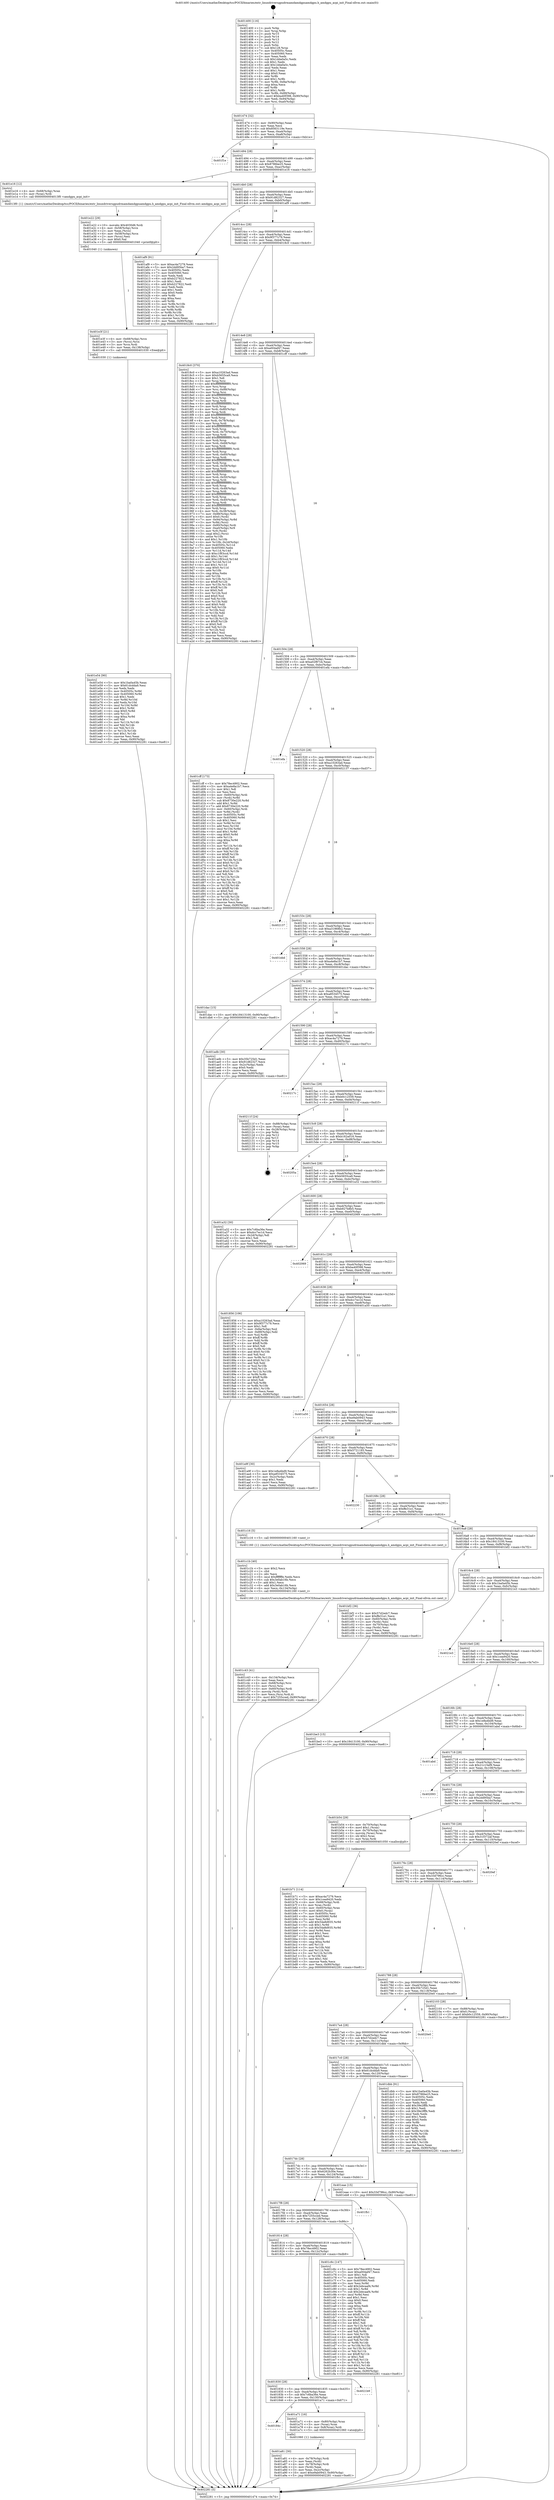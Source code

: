 digraph "0x401400" {
  label = "0x401400 (/mnt/c/Users/mathe/Desktop/tcc/POCII/binaries/extr_linuxdriversgpudrmamdamdgpuamdgpu.h_amdgpu_acpi_init_Final-ollvm.out::main(0))"
  labelloc = "t"
  node[shape=record]

  Entry [label="",width=0.3,height=0.3,shape=circle,fillcolor=black,style=filled]
  "0x401474" [label="{
     0x401474 [32]\l
     | [instrs]\l
     &nbsp;&nbsp;0x401474 \<+6\>: mov -0x90(%rbp),%eax\l
     &nbsp;&nbsp;0x40147a \<+2\>: mov %eax,%ecx\l
     &nbsp;&nbsp;0x40147c \<+6\>: sub $0x8563119e,%ecx\l
     &nbsp;&nbsp;0x401482 \<+6\>: mov %eax,-0xa4(%rbp)\l
     &nbsp;&nbsp;0x401488 \<+6\>: mov %ecx,-0xa8(%rbp)\l
     &nbsp;&nbsp;0x40148e \<+6\>: je 0000000000401f1e \<main+0xb1e\>\l
  }"]
  "0x401f1e" [label="{
     0x401f1e\l
  }", style=dashed]
  "0x401494" [label="{
     0x401494 [28]\l
     | [instrs]\l
     &nbsp;&nbsp;0x401494 \<+5\>: jmp 0000000000401499 \<main+0x99\>\l
     &nbsp;&nbsp;0x401499 \<+6\>: mov -0xa4(%rbp),%eax\l
     &nbsp;&nbsp;0x40149f \<+5\>: sub $0x8786be25,%eax\l
     &nbsp;&nbsp;0x4014a4 \<+6\>: mov %eax,-0xac(%rbp)\l
     &nbsp;&nbsp;0x4014aa \<+6\>: je 0000000000401e16 \<main+0xa16\>\l
  }"]
  Exit [label="",width=0.3,height=0.3,shape=circle,fillcolor=black,style=filled,peripheries=2]
  "0x401e16" [label="{
     0x401e16 [12]\l
     | [instrs]\l
     &nbsp;&nbsp;0x401e16 \<+4\>: mov -0x68(%rbp),%rax\l
     &nbsp;&nbsp;0x401e1a \<+3\>: mov (%rax),%rdi\l
     &nbsp;&nbsp;0x401e1d \<+5\>: call 00000000004013f0 \<amdgpu_acpi_init\>\l
     | [calls]\l
     &nbsp;&nbsp;0x4013f0 \{1\} (/mnt/c/Users/mathe/Desktop/tcc/POCII/binaries/extr_linuxdriversgpudrmamdamdgpuamdgpu.h_amdgpu_acpi_init_Final-ollvm.out::amdgpu_acpi_init)\l
  }"]
  "0x4014b0" [label="{
     0x4014b0 [28]\l
     | [instrs]\l
     &nbsp;&nbsp;0x4014b0 \<+5\>: jmp 00000000004014b5 \<main+0xb5\>\l
     &nbsp;&nbsp;0x4014b5 \<+6\>: mov -0xa4(%rbp),%eax\l
     &nbsp;&nbsp;0x4014bb \<+5\>: sub $0x91d82327,%eax\l
     &nbsp;&nbsp;0x4014c0 \<+6\>: mov %eax,-0xb0(%rbp)\l
     &nbsp;&nbsp;0x4014c6 \<+6\>: je 0000000000401af9 \<main+0x6f9\>\l
  }"]
  "0x401e54" [label="{
     0x401e54 [90]\l
     | [instrs]\l
     &nbsp;&nbsp;0x401e54 \<+5\>: mov $0x1ba0a45b,%eax\l
     &nbsp;&nbsp;0x401e59 \<+5\>: mov $0x61dcdda9,%esi\l
     &nbsp;&nbsp;0x401e5e \<+2\>: xor %edx,%edx\l
     &nbsp;&nbsp;0x401e60 \<+8\>: mov 0x40505c,%r8d\l
     &nbsp;&nbsp;0x401e68 \<+8\>: mov 0x405060,%r9d\l
     &nbsp;&nbsp;0x401e70 \<+3\>: sub $0x1,%edx\l
     &nbsp;&nbsp;0x401e73 \<+3\>: mov %r8d,%r10d\l
     &nbsp;&nbsp;0x401e76 \<+3\>: add %edx,%r10d\l
     &nbsp;&nbsp;0x401e79 \<+4\>: imul %r10d,%r8d\l
     &nbsp;&nbsp;0x401e7d \<+4\>: and $0x1,%r8d\l
     &nbsp;&nbsp;0x401e81 \<+4\>: cmp $0x0,%r8d\l
     &nbsp;&nbsp;0x401e85 \<+4\>: sete %r11b\l
     &nbsp;&nbsp;0x401e89 \<+4\>: cmp $0xa,%r9d\l
     &nbsp;&nbsp;0x401e8d \<+3\>: setl %bl\l
     &nbsp;&nbsp;0x401e90 \<+3\>: mov %r11b,%r14b\l
     &nbsp;&nbsp;0x401e93 \<+3\>: and %bl,%r14b\l
     &nbsp;&nbsp;0x401e96 \<+3\>: xor %bl,%r11b\l
     &nbsp;&nbsp;0x401e99 \<+3\>: or %r11b,%r14b\l
     &nbsp;&nbsp;0x401e9c \<+4\>: test $0x1,%r14b\l
     &nbsp;&nbsp;0x401ea0 \<+3\>: cmovne %esi,%eax\l
     &nbsp;&nbsp;0x401ea3 \<+6\>: mov %eax,-0x90(%rbp)\l
     &nbsp;&nbsp;0x401ea9 \<+5\>: jmp 0000000000402281 \<main+0xe81\>\l
  }"]
  "0x401af9" [label="{
     0x401af9 [91]\l
     | [instrs]\l
     &nbsp;&nbsp;0x401af9 \<+5\>: mov $0xac4a7279,%eax\l
     &nbsp;&nbsp;0x401afe \<+5\>: mov $0x2dd95ba7,%ecx\l
     &nbsp;&nbsp;0x401b03 \<+7\>: mov 0x40505c,%edx\l
     &nbsp;&nbsp;0x401b0a \<+7\>: mov 0x405060,%esi\l
     &nbsp;&nbsp;0x401b11 \<+2\>: mov %edx,%edi\l
     &nbsp;&nbsp;0x401b13 \<+6\>: sub $0xb227822,%edi\l
     &nbsp;&nbsp;0x401b19 \<+3\>: sub $0x1,%edi\l
     &nbsp;&nbsp;0x401b1c \<+6\>: add $0xb227822,%edi\l
     &nbsp;&nbsp;0x401b22 \<+3\>: imul %edi,%edx\l
     &nbsp;&nbsp;0x401b25 \<+3\>: and $0x1,%edx\l
     &nbsp;&nbsp;0x401b28 \<+3\>: cmp $0x0,%edx\l
     &nbsp;&nbsp;0x401b2b \<+4\>: sete %r8b\l
     &nbsp;&nbsp;0x401b2f \<+3\>: cmp $0xa,%esi\l
     &nbsp;&nbsp;0x401b32 \<+4\>: setl %r9b\l
     &nbsp;&nbsp;0x401b36 \<+3\>: mov %r8b,%r10b\l
     &nbsp;&nbsp;0x401b39 \<+3\>: and %r9b,%r10b\l
     &nbsp;&nbsp;0x401b3c \<+3\>: xor %r9b,%r8b\l
     &nbsp;&nbsp;0x401b3f \<+3\>: or %r8b,%r10b\l
     &nbsp;&nbsp;0x401b42 \<+4\>: test $0x1,%r10b\l
     &nbsp;&nbsp;0x401b46 \<+3\>: cmovne %ecx,%eax\l
     &nbsp;&nbsp;0x401b49 \<+6\>: mov %eax,-0x90(%rbp)\l
     &nbsp;&nbsp;0x401b4f \<+5\>: jmp 0000000000402281 \<main+0xe81\>\l
  }"]
  "0x4014cc" [label="{
     0x4014cc [28]\l
     | [instrs]\l
     &nbsp;&nbsp;0x4014cc \<+5\>: jmp 00000000004014d1 \<main+0xd1\>\l
     &nbsp;&nbsp;0x4014d1 \<+6\>: mov -0xa4(%rbp),%eax\l
     &nbsp;&nbsp;0x4014d7 \<+5\>: sub $0x9f377c79,%eax\l
     &nbsp;&nbsp;0x4014dc \<+6\>: mov %eax,-0xb4(%rbp)\l
     &nbsp;&nbsp;0x4014e2 \<+6\>: je 00000000004018c0 \<main+0x4c0\>\l
  }"]
  "0x401e3f" [label="{
     0x401e3f [21]\l
     | [instrs]\l
     &nbsp;&nbsp;0x401e3f \<+4\>: mov -0x68(%rbp),%rcx\l
     &nbsp;&nbsp;0x401e43 \<+3\>: mov (%rcx),%rcx\l
     &nbsp;&nbsp;0x401e46 \<+3\>: mov %rcx,%rdi\l
     &nbsp;&nbsp;0x401e49 \<+6\>: mov %eax,-0x138(%rbp)\l
     &nbsp;&nbsp;0x401e4f \<+5\>: call 0000000000401030 \<free@plt\>\l
     | [calls]\l
     &nbsp;&nbsp;0x401030 \{1\} (unknown)\l
  }"]
  "0x4018c0" [label="{
     0x4018c0 [370]\l
     | [instrs]\l
     &nbsp;&nbsp;0x4018c0 \<+5\>: mov $0xa10263ad,%eax\l
     &nbsp;&nbsp;0x4018c5 \<+5\>: mov $0xb5655ca9,%ecx\l
     &nbsp;&nbsp;0x4018ca \<+2\>: mov $0x1,%dl\l
     &nbsp;&nbsp;0x4018cc \<+3\>: mov %rsp,%rsi\l
     &nbsp;&nbsp;0x4018cf \<+4\>: add $0xfffffffffffffff0,%rsi\l
     &nbsp;&nbsp;0x4018d3 \<+3\>: mov %rsi,%rsp\l
     &nbsp;&nbsp;0x4018d6 \<+7\>: mov %rsi,-0x88(%rbp)\l
     &nbsp;&nbsp;0x4018dd \<+3\>: mov %rsp,%rsi\l
     &nbsp;&nbsp;0x4018e0 \<+4\>: add $0xfffffffffffffff0,%rsi\l
     &nbsp;&nbsp;0x4018e4 \<+3\>: mov %rsi,%rsp\l
     &nbsp;&nbsp;0x4018e7 \<+3\>: mov %rsp,%rdi\l
     &nbsp;&nbsp;0x4018ea \<+4\>: add $0xfffffffffffffff0,%rdi\l
     &nbsp;&nbsp;0x4018ee \<+3\>: mov %rdi,%rsp\l
     &nbsp;&nbsp;0x4018f1 \<+4\>: mov %rdi,-0x80(%rbp)\l
     &nbsp;&nbsp;0x4018f5 \<+3\>: mov %rsp,%rdi\l
     &nbsp;&nbsp;0x4018f8 \<+4\>: add $0xfffffffffffffff0,%rdi\l
     &nbsp;&nbsp;0x4018fc \<+3\>: mov %rdi,%rsp\l
     &nbsp;&nbsp;0x4018ff \<+4\>: mov %rdi,-0x78(%rbp)\l
     &nbsp;&nbsp;0x401903 \<+3\>: mov %rsp,%rdi\l
     &nbsp;&nbsp;0x401906 \<+4\>: add $0xfffffffffffffff0,%rdi\l
     &nbsp;&nbsp;0x40190a \<+3\>: mov %rdi,%rsp\l
     &nbsp;&nbsp;0x40190d \<+4\>: mov %rdi,-0x70(%rbp)\l
     &nbsp;&nbsp;0x401911 \<+3\>: mov %rsp,%rdi\l
     &nbsp;&nbsp;0x401914 \<+4\>: add $0xfffffffffffffff0,%rdi\l
     &nbsp;&nbsp;0x401918 \<+3\>: mov %rdi,%rsp\l
     &nbsp;&nbsp;0x40191b \<+4\>: mov %rdi,-0x68(%rbp)\l
     &nbsp;&nbsp;0x40191f \<+3\>: mov %rsp,%rdi\l
     &nbsp;&nbsp;0x401922 \<+4\>: add $0xfffffffffffffff0,%rdi\l
     &nbsp;&nbsp;0x401926 \<+3\>: mov %rdi,%rsp\l
     &nbsp;&nbsp;0x401929 \<+4\>: mov %rdi,-0x60(%rbp)\l
     &nbsp;&nbsp;0x40192d \<+3\>: mov %rsp,%rdi\l
     &nbsp;&nbsp;0x401930 \<+4\>: add $0xfffffffffffffff0,%rdi\l
     &nbsp;&nbsp;0x401934 \<+3\>: mov %rdi,%rsp\l
     &nbsp;&nbsp;0x401937 \<+4\>: mov %rdi,-0x58(%rbp)\l
     &nbsp;&nbsp;0x40193b \<+3\>: mov %rsp,%rdi\l
     &nbsp;&nbsp;0x40193e \<+4\>: add $0xfffffffffffffff0,%rdi\l
     &nbsp;&nbsp;0x401942 \<+3\>: mov %rdi,%rsp\l
     &nbsp;&nbsp;0x401945 \<+4\>: mov %rdi,-0x50(%rbp)\l
     &nbsp;&nbsp;0x401949 \<+3\>: mov %rsp,%rdi\l
     &nbsp;&nbsp;0x40194c \<+4\>: add $0xfffffffffffffff0,%rdi\l
     &nbsp;&nbsp;0x401950 \<+3\>: mov %rdi,%rsp\l
     &nbsp;&nbsp;0x401953 \<+4\>: mov %rdi,-0x48(%rbp)\l
     &nbsp;&nbsp;0x401957 \<+3\>: mov %rsp,%rdi\l
     &nbsp;&nbsp;0x40195a \<+4\>: add $0xfffffffffffffff0,%rdi\l
     &nbsp;&nbsp;0x40195e \<+3\>: mov %rdi,%rsp\l
     &nbsp;&nbsp;0x401961 \<+4\>: mov %rdi,-0x40(%rbp)\l
     &nbsp;&nbsp;0x401965 \<+3\>: mov %rsp,%rdi\l
     &nbsp;&nbsp;0x401968 \<+4\>: add $0xfffffffffffffff0,%rdi\l
     &nbsp;&nbsp;0x40196c \<+3\>: mov %rdi,%rsp\l
     &nbsp;&nbsp;0x40196f \<+4\>: mov %rdi,-0x38(%rbp)\l
     &nbsp;&nbsp;0x401973 \<+7\>: mov -0x88(%rbp),%rdi\l
     &nbsp;&nbsp;0x40197a \<+6\>: movl $0x0,(%rdi)\l
     &nbsp;&nbsp;0x401980 \<+7\>: mov -0x94(%rbp),%r8d\l
     &nbsp;&nbsp;0x401987 \<+3\>: mov %r8d,(%rsi)\l
     &nbsp;&nbsp;0x40198a \<+4\>: mov -0x80(%rbp),%rdi\l
     &nbsp;&nbsp;0x40198e \<+7\>: mov -0xa0(%rbp),%r9\l
     &nbsp;&nbsp;0x401995 \<+3\>: mov %r9,(%rdi)\l
     &nbsp;&nbsp;0x401998 \<+3\>: cmpl $0x2,(%rsi)\l
     &nbsp;&nbsp;0x40199b \<+4\>: setne %r10b\l
     &nbsp;&nbsp;0x40199f \<+4\>: and $0x1,%r10b\l
     &nbsp;&nbsp;0x4019a3 \<+4\>: mov %r10b,-0x2d(%rbp)\l
     &nbsp;&nbsp;0x4019a7 \<+8\>: mov 0x40505c,%r11d\l
     &nbsp;&nbsp;0x4019af \<+7\>: mov 0x405060,%ebx\l
     &nbsp;&nbsp;0x4019b6 \<+3\>: mov %r11d,%r14d\l
     &nbsp;&nbsp;0x4019b9 \<+7\>: sub $0xc1f83ccd,%r14d\l
     &nbsp;&nbsp;0x4019c0 \<+4\>: sub $0x1,%r14d\l
     &nbsp;&nbsp;0x4019c4 \<+7\>: add $0xc1f83ccd,%r14d\l
     &nbsp;&nbsp;0x4019cb \<+4\>: imul %r14d,%r11d\l
     &nbsp;&nbsp;0x4019cf \<+4\>: and $0x1,%r11d\l
     &nbsp;&nbsp;0x4019d3 \<+4\>: cmp $0x0,%r11d\l
     &nbsp;&nbsp;0x4019d7 \<+4\>: sete %r10b\l
     &nbsp;&nbsp;0x4019db \<+3\>: cmp $0xa,%ebx\l
     &nbsp;&nbsp;0x4019de \<+4\>: setl %r15b\l
     &nbsp;&nbsp;0x4019e2 \<+3\>: mov %r10b,%r12b\l
     &nbsp;&nbsp;0x4019e5 \<+4\>: xor $0xff,%r12b\l
     &nbsp;&nbsp;0x4019e9 \<+3\>: mov %r15b,%r13b\l
     &nbsp;&nbsp;0x4019ec \<+4\>: xor $0xff,%r13b\l
     &nbsp;&nbsp;0x4019f0 \<+3\>: xor $0x0,%dl\l
     &nbsp;&nbsp;0x4019f3 \<+3\>: mov %r12b,%sil\l
     &nbsp;&nbsp;0x4019f6 \<+4\>: and $0x0,%sil\l
     &nbsp;&nbsp;0x4019fa \<+3\>: and %dl,%r10b\l
     &nbsp;&nbsp;0x4019fd \<+3\>: mov %r13b,%dil\l
     &nbsp;&nbsp;0x401a00 \<+4\>: and $0x0,%dil\l
     &nbsp;&nbsp;0x401a04 \<+3\>: and %dl,%r15b\l
     &nbsp;&nbsp;0x401a07 \<+3\>: or %r10b,%sil\l
     &nbsp;&nbsp;0x401a0a \<+3\>: or %r15b,%dil\l
     &nbsp;&nbsp;0x401a0d \<+3\>: xor %dil,%sil\l
     &nbsp;&nbsp;0x401a10 \<+3\>: or %r13b,%r12b\l
     &nbsp;&nbsp;0x401a13 \<+4\>: xor $0xff,%r12b\l
     &nbsp;&nbsp;0x401a17 \<+3\>: or $0x0,%dl\l
     &nbsp;&nbsp;0x401a1a \<+3\>: and %dl,%r12b\l
     &nbsp;&nbsp;0x401a1d \<+3\>: or %r12b,%sil\l
     &nbsp;&nbsp;0x401a20 \<+4\>: test $0x1,%sil\l
     &nbsp;&nbsp;0x401a24 \<+3\>: cmovne %ecx,%eax\l
     &nbsp;&nbsp;0x401a27 \<+6\>: mov %eax,-0x90(%rbp)\l
     &nbsp;&nbsp;0x401a2d \<+5\>: jmp 0000000000402281 \<main+0xe81\>\l
  }"]
  "0x4014e8" [label="{
     0x4014e8 [28]\l
     | [instrs]\l
     &nbsp;&nbsp;0x4014e8 \<+5\>: jmp 00000000004014ed \<main+0xed\>\l
     &nbsp;&nbsp;0x4014ed \<+6\>: mov -0xa4(%rbp),%eax\l
     &nbsp;&nbsp;0x4014f3 \<+5\>: sub $0xa004af47,%eax\l
     &nbsp;&nbsp;0x4014f8 \<+6\>: mov %eax,-0xb8(%rbp)\l
     &nbsp;&nbsp;0x4014fe \<+6\>: je 0000000000401cff \<main+0x8ff\>\l
  }"]
  "0x401e22" [label="{
     0x401e22 [29]\l
     | [instrs]\l
     &nbsp;&nbsp;0x401e22 \<+10\>: movabs $0x4030d6,%rdi\l
     &nbsp;&nbsp;0x401e2c \<+4\>: mov -0x58(%rbp),%rcx\l
     &nbsp;&nbsp;0x401e30 \<+2\>: mov %eax,(%rcx)\l
     &nbsp;&nbsp;0x401e32 \<+4\>: mov -0x58(%rbp),%rcx\l
     &nbsp;&nbsp;0x401e36 \<+2\>: mov (%rcx),%esi\l
     &nbsp;&nbsp;0x401e38 \<+2\>: mov $0x0,%al\l
     &nbsp;&nbsp;0x401e3a \<+5\>: call 0000000000401040 \<printf@plt\>\l
     | [calls]\l
     &nbsp;&nbsp;0x401040 \{1\} (unknown)\l
  }"]
  "0x401cff" [label="{
     0x401cff [173]\l
     | [instrs]\l
     &nbsp;&nbsp;0x401cff \<+5\>: mov $0x78ec4902,%eax\l
     &nbsp;&nbsp;0x401d04 \<+5\>: mov $0xa4e8a1b7,%ecx\l
     &nbsp;&nbsp;0x401d09 \<+2\>: mov $0x1,%dl\l
     &nbsp;&nbsp;0x401d0b \<+2\>: xor %esi,%esi\l
     &nbsp;&nbsp;0x401d0d \<+4\>: mov -0x60(%rbp),%rdi\l
     &nbsp;&nbsp;0x401d11 \<+3\>: mov (%rdi),%r8d\l
     &nbsp;&nbsp;0x401d14 \<+7\>: sub $0x8730e220,%r8d\l
     &nbsp;&nbsp;0x401d1b \<+4\>: add $0x1,%r8d\l
     &nbsp;&nbsp;0x401d1f \<+7\>: add $0x8730e220,%r8d\l
     &nbsp;&nbsp;0x401d26 \<+4\>: mov -0x60(%rbp),%rdi\l
     &nbsp;&nbsp;0x401d2a \<+3\>: mov %r8d,(%rdi)\l
     &nbsp;&nbsp;0x401d2d \<+8\>: mov 0x40505c,%r8d\l
     &nbsp;&nbsp;0x401d35 \<+8\>: mov 0x405060,%r9d\l
     &nbsp;&nbsp;0x401d3d \<+3\>: sub $0x1,%esi\l
     &nbsp;&nbsp;0x401d40 \<+3\>: mov %r8d,%r10d\l
     &nbsp;&nbsp;0x401d43 \<+3\>: add %esi,%r10d\l
     &nbsp;&nbsp;0x401d46 \<+4\>: imul %r10d,%r8d\l
     &nbsp;&nbsp;0x401d4a \<+4\>: and $0x1,%r8d\l
     &nbsp;&nbsp;0x401d4e \<+4\>: cmp $0x0,%r8d\l
     &nbsp;&nbsp;0x401d52 \<+4\>: sete %r11b\l
     &nbsp;&nbsp;0x401d56 \<+4\>: cmp $0xa,%r9d\l
     &nbsp;&nbsp;0x401d5a \<+3\>: setl %bl\l
     &nbsp;&nbsp;0x401d5d \<+3\>: mov %r11b,%r14b\l
     &nbsp;&nbsp;0x401d60 \<+4\>: xor $0xff,%r14b\l
     &nbsp;&nbsp;0x401d64 \<+3\>: mov %bl,%r15b\l
     &nbsp;&nbsp;0x401d67 \<+4\>: xor $0xff,%r15b\l
     &nbsp;&nbsp;0x401d6b \<+3\>: xor $0x0,%dl\l
     &nbsp;&nbsp;0x401d6e \<+3\>: mov %r14b,%r12b\l
     &nbsp;&nbsp;0x401d71 \<+4\>: and $0x0,%r12b\l
     &nbsp;&nbsp;0x401d75 \<+3\>: and %dl,%r11b\l
     &nbsp;&nbsp;0x401d78 \<+3\>: mov %r15b,%r13b\l
     &nbsp;&nbsp;0x401d7b \<+4\>: and $0x0,%r13b\l
     &nbsp;&nbsp;0x401d7f \<+2\>: and %dl,%bl\l
     &nbsp;&nbsp;0x401d81 \<+3\>: or %r11b,%r12b\l
     &nbsp;&nbsp;0x401d84 \<+3\>: or %bl,%r13b\l
     &nbsp;&nbsp;0x401d87 \<+3\>: xor %r13b,%r12b\l
     &nbsp;&nbsp;0x401d8a \<+3\>: or %r15b,%r14b\l
     &nbsp;&nbsp;0x401d8d \<+4\>: xor $0xff,%r14b\l
     &nbsp;&nbsp;0x401d91 \<+3\>: or $0x0,%dl\l
     &nbsp;&nbsp;0x401d94 \<+3\>: and %dl,%r14b\l
     &nbsp;&nbsp;0x401d97 \<+3\>: or %r14b,%r12b\l
     &nbsp;&nbsp;0x401d9a \<+4\>: test $0x1,%r12b\l
     &nbsp;&nbsp;0x401d9e \<+3\>: cmovne %ecx,%eax\l
     &nbsp;&nbsp;0x401da1 \<+6\>: mov %eax,-0x90(%rbp)\l
     &nbsp;&nbsp;0x401da7 \<+5\>: jmp 0000000000402281 \<main+0xe81\>\l
  }"]
  "0x401504" [label="{
     0x401504 [28]\l
     | [instrs]\l
     &nbsp;&nbsp;0x401504 \<+5\>: jmp 0000000000401509 \<main+0x109\>\l
     &nbsp;&nbsp;0x401509 \<+6\>: mov -0xa4(%rbp),%eax\l
     &nbsp;&nbsp;0x40150f \<+5\>: sub $0xa02f87c4,%eax\l
     &nbsp;&nbsp;0x401514 \<+6\>: mov %eax,-0xbc(%rbp)\l
     &nbsp;&nbsp;0x40151a \<+6\>: je 0000000000401efa \<main+0xafa\>\l
  }"]
  "0x401c43" [label="{
     0x401c43 [41]\l
     | [instrs]\l
     &nbsp;&nbsp;0x401c43 \<+6\>: mov -0x134(%rbp),%ecx\l
     &nbsp;&nbsp;0x401c49 \<+3\>: imul %eax,%ecx\l
     &nbsp;&nbsp;0x401c4c \<+4\>: mov -0x68(%rbp),%rsi\l
     &nbsp;&nbsp;0x401c50 \<+3\>: mov (%rsi),%rsi\l
     &nbsp;&nbsp;0x401c53 \<+4\>: mov -0x60(%rbp),%rdi\l
     &nbsp;&nbsp;0x401c57 \<+3\>: movslq (%rdi),%rdi\l
     &nbsp;&nbsp;0x401c5a \<+3\>: mov %ecx,(%rsi,%rdi,4)\l
     &nbsp;&nbsp;0x401c5d \<+10\>: movl $0x7255cced,-0x90(%rbp)\l
     &nbsp;&nbsp;0x401c67 \<+5\>: jmp 0000000000402281 \<main+0xe81\>\l
  }"]
  "0x401efa" [label="{
     0x401efa\l
  }", style=dashed]
  "0x401520" [label="{
     0x401520 [28]\l
     | [instrs]\l
     &nbsp;&nbsp;0x401520 \<+5\>: jmp 0000000000401525 \<main+0x125\>\l
     &nbsp;&nbsp;0x401525 \<+6\>: mov -0xa4(%rbp),%eax\l
     &nbsp;&nbsp;0x40152b \<+5\>: sub $0xa10263ad,%eax\l
     &nbsp;&nbsp;0x401530 \<+6\>: mov %eax,-0xc0(%rbp)\l
     &nbsp;&nbsp;0x401536 \<+6\>: je 0000000000402137 \<main+0xd37\>\l
  }"]
  "0x401c1b" [label="{
     0x401c1b [40]\l
     | [instrs]\l
     &nbsp;&nbsp;0x401c1b \<+5\>: mov $0x2,%ecx\l
     &nbsp;&nbsp;0x401c20 \<+1\>: cltd\l
     &nbsp;&nbsp;0x401c21 \<+2\>: idiv %ecx\l
     &nbsp;&nbsp;0x401c23 \<+6\>: imul $0xfffffffe,%edx,%ecx\l
     &nbsp;&nbsp;0x401c29 \<+6\>: sub $0x3e0ab16b,%ecx\l
     &nbsp;&nbsp;0x401c2f \<+3\>: add $0x1,%ecx\l
     &nbsp;&nbsp;0x401c32 \<+6\>: add $0x3e0ab16b,%ecx\l
     &nbsp;&nbsp;0x401c38 \<+6\>: mov %ecx,-0x134(%rbp)\l
     &nbsp;&nbsp;0x401c3e \<+5\>: call 0000000000401160 \<next_i\>\l
     | [calls]\l
     &nbsp;&nbsp;0x401160 \{1\} (/mnt/c/Users/mathe/Desktop/tcc/POCII/binaries/extr_linuxdriversgpudrmamdamdgpuamdgpu.h_amdgpu_acpi_init_Final-ollvm.out::next_i)\l
  }"]
  "0x402137" [label="{
     0x402137\l
  }", style=dashed]
  "0x40153c" [label="{
     0x40153c [28]\l
     | [instrs]\l
     &nbsp;&nbsp;0x40153c \<+5\>: jmp 0000000000401541 \<main+0x141\>\l
     &nbsp;&nbsp;0x401541 \<+6\>: mov -0xa4(%rbp),%eax\l
     &nbsp;&nbsp;0x401547 \<+5\>: sub $0xa31868b2,%eax\l
     &nbsp;&nbsp;0x40154c \<+6\>: mov %eax,-0xc4(%rbp)\l
     &nbsp;&nbsp;0x401552 \<+6\>: je 0000000000401ebd \<main+0xabd\>\l
  }"]
  "0x401b71" [label="{
     0x401b71 [114]\l
     | [instrs]\l
     &nbsp;&nbsp;0x401b71 \<+5\>: mov $0xac4a7279,%ecx\l
     &nbsp;&nbsp;0x401b76 \<+5\>: mov $0x1cea9420,%edx\l
     &nbsp;&nbsp;0x401b7b \<+4\>: mov -0x68(%rbp),%rdi\l
     &nbsp;&nbsp;0x401b7f \<+3\>: mov %rax,(%rdi)\l
     &nbsp;&nbsp;0x401b82 \<+4\>: mov -0x60(%rbp),%rax\l
     &nbsp;&nbsp;0x401b86 \<+6\>: movl $0x0,(%rax)\l
     &nbsp;&nbsp;0x401b8c \<+7\>: mov 0x40505c,%esi\l
     &nbsp;&nbsp;0x401b93 \<+8\>: mov 0x405060,%r8d\l
     &nbsp;&nbsp;0x401b9b \<+3\>: mov %esi,%r9d\l
     &nbsp;&nbsp;0x401b9e \<+7\>: add $0x54a8d935,%r9d\l
     &nbsp;&nbsp;0x401ba5 \<+4\>: sub $0x1,%r9d\l
     &nbsp;&nbsp;0x401ba9 \<+7\>: sub $0x54a8d935,%r9d\l
     &nbsp;&nbsp;0x401bb0 \<+4\>: imul %r9d,%esi\l
     &nbsp;&nbsp;0x401bb4 \<+3\>: and $0x1,%esi\l
     &nbsp;&nbsp;0x401bb7 \<+3\>: cmp $0x0,%esi\l
     &nbsp;&nbsp;0x401bba \<+4\>: sete %r10b\l
     &nbsp;&nbsp;0x401bbe \<+4\>: cmp $0xa,%r8d\l
     &nbsp;&nbsp;0x401bc2 \<+4\>: setl %r11b\l
     &nbsp;&nbsp;0x401bc6 \<+3\>: mov %r10b,%bl\l
     &nbsp;&nbsp;0x401bc9 \<+3\>: and %r11b,%bl\l
     &nbsp;&nbsp;0x401bcc \<+3\>: xor %r11b,%r10b\l
     &nbsp;&nbsp;0x401bcf \<+3\>: or %r10b,%bl\l
     &nbsp;&nbsp;0x401bd2 \<+3\>: test $0x1,%bl\l
     &nbsp;&nbsp;0x401bd5 \<+3\>: cmovne %edx,%ecx\l
     &nbsp;&nbsp;0x401bd8 \<+6\>: mov %ecx,-0x90(%rbp)\l
     &nbsp;&nbsp;0x401bde \<+5\>: jmp 0000000000402281 \<main+0xe81\>\l
  }"]
  "0x401ebd" [label="{
     0x401ebd\l
  }", style=dashed]
  "0x401558" [label="{
     0x401558 [28]\l
     | [instrs]\l
     &nbsp;&nbsp;0x401558 \<+5\>: jmp 000000000040155d \<main+0x15d\>\l
     &nbsp;&nbsp;0x40155d \<+6\>: mov -0xa4(%rbp),%eax\l
     &nbsp;&nbsp;0x401563 \<+5\>: sub $0xa4e8a1b7,%eax\l
     &nbsp;&nbsp;0x401568 \<+6\>: mov %eax,-0xc8(%rbp)\l
     &nbsp;&nbsp;0x40156e \<+6\>: je 0000000000401dac \<main+0x9ac\>\l
  }"]
  "0x401a81" [label="{
     0x401a81 [30]\l
     | [instrs]\l
     &nbsp;&nbsp;0x401a81 \<+4\>: mov -0x78(%rbp),%rdi\l
     &nbsp;&nbsp;0x401a85 \<+2\>: mov %eax,(%rdi)\l
     &nbsp;&nbsp;0x401a87 \<+4\>: mov -0x78(%rbp),%rdi\l
     &nbsp;&nbsp;0x401a8b \<+2\>: mov (%rdi),%eax\l
     &nbsp;&nbsp;0x401a8d \<+3\>: mov %eax,-0x2c(%rbp)\l
     &nbsp;&nbsp;0x401a90 \<+10\>: movl $0xe9ab0943,-0x90(%rbp)\l
     &nbsp;&nbsp;0x401a9a \<+5\>: jmp 0000000000402281 \<main+0xe81\>\l
  }"]
  "0x401dac" [label="{
     0x401dac [15]\l
     | [instrs]\l
     &nbsp;&nbsp;0x401dac \<+10\>: movl $0x18413100,-0x90(%rbp)\l
     &nbsp;&nbsp;0x401db6 \<+5\>: jmp 0000000000402281 \<main+0xe81\>\l
  }"]
  "0x401574" [label="{
     0x401574 [28]\l
     | [instrs]\l
     &nbsp;&nbsp;0x401574 \<+5\>: jmp 0000000000401579 \<main+0x179\>\l
     &nbsp;&nbsp;0x401579 \<+6\>: mov -0xa4(%rbp),%eax\l
     &nbsp;&nbsp;0x40157f \<+5\>: sub $0xa8534575,%eax\l
     &nbsp;&nbsp;0x401584 \<+6\>: mov %eax,-0xcc(%rbp)\l
     &nbsp;&nbsp;0x40158a \<+6\>: je 0000000000401adb \<main+0x6db\>\l
  }"]
  "0x40184c" [label="{
     0x40184c\l
  }", style=dashed]
  "0x401adb" [label="{
     0x401adb [30]\l
     | [instrs]\l
     &nbsp;&nbsp;0x401adb \<+5\>: mov $0x35b725d1,%eax\l
     &nbsp;&nbsp;0x401ae0 \<+5\>: mov $0x91d82327,%ecx\l
     &nbsp;&nbsp;0x401ae5 \<+3\>: mov -0x2c(%rbp),%edx\l
     &nbsp;&nbsp;0x401ae8 \<+3\>: cmp $0x0,%edx\l
     &nbsp;&nbsp;0x401aeb \<+3\>: cmove %ecx,%eax\l
     &nbsp;&nbsp;0x401aee \<+6\>: mov %eax,-0x90(%rbp)\l
     &nbsp;&nbsp;0x401af4 \<+5\>: jmp 0000000000402281 \<main+0xe81\>\l
  }"]
  "0x401590" [label="{
     0x401590 [28]\l
     | [instrs]\l
     &nbsp;&nbsp;0x401590 \<+5\>: jmp 0000000000401595 \<main+0x195\>\l
     &nbsp;&nbsp;0x401595 \<+6\>: mov -0xa4(%rbp),%eax\l
     &nbsp;&nbsp;0x40159b \<+5\>: sub $0xac4a7279,%eax\l
     &nbsp;&nbsp;0x4015a0 \<+6\>: mov %eax,-0xd0(%rbp)\l
     &nbsp;&nbsp;0x4015a6 \<+6\>: je 000000000040217c \<main+0xd7c\>\l
  }"]
  "0x401a71" [label="{
     0x401a71 [16]\l
     | [instrs]\l
     &nbsp;&nbsp;0x401a71 \<+4\>: mov -0x80(%rbp),%rax\l
     &nbsp;&nbsp;0x401a75 \<+3\>: mov (%rax),%rax\l
     &nbsp;&nbsp;0x401a78 \<+4\>: mov 0x8(%rax),%rdi\l
     &nbsp;&nbsp;0x401a7c \<+5\>: call 0000000000401060 \<atoi@plt\>\l
     | [calls]\l
     &nbsp;&nbsp;0x401060 \{1\} (unknown)\l
  }"]
  "0x40217c" [label="{
     0x40217c\l
  }", style=dashed]
  "0x4015ac" [label="{
     0x4015ac [28]\l
     | [instrs]\l
     &nbsp;&nbsp;0x4015ac \<+5\>: jmp 00000000004015b1 \<main+0x1b1\>\l
     &nbsp;&nbsp;0x4015b1 \<+6\>: mov -0xa4(%rbp),%eax\l
     &nbsp;&nbsp;0x4015b7 \<+5\>: sub $0xb0c12559,%eax\l
     &nbsp;&nbsp;0x4015bc \<+6\>: mov %eax,-0xd4(%rbp)\l
     &nbsp;&nbsp;0x4015c2 \<+6\>: je 000000000040211f \<main+0xd1f\>\l
  }"]
  "0x401830" [label="{
     0x401830 [28]\l
     | [instrs]\l
     &nbsp;&nbsp;0x401830 \<+5\>: jmp 0000000000401835 \<main+0x435\>\l
     &nbsp;&nbsp;0x401835 \<+6\>: mov -0xa4(%rbp),%eax\l
     &nbsp;&nbsp;0x40183b \<+5\>: sub $0x7c6ba36e,%eax\l
     &nbsp;&nbsp;0x401840 \<+6\>: mov %eax,-0x130(%rbp)\l
     &nbsp;&nbsp;0x401846 \<+6\>: je 0000000000401a71 \<main+0x671\>\l
  }"]
  "0x40211f" [label="{
     0x40211f [24]\l
     | [instrs]\l
     &nbsp;&nbsp;0x40211f \<+7\>: mov -0x88(%rbp),%rax\l
     &nbsp;&nbsp;0x402126 \<+2\>: mov (%rax),%eax\l
     &nbsp;&nbsp;0x402128 \<+4\>: lea -0x28(%rbp),%rsp\l
     &nbsp;&nbsp;0x40212c \<+1\>: pop %rbx\l
     &nbsp;&nbsp;0x40212d \<+2\>: pop %r12\l
     &nbsp;&nbsp;0x40212f \<+2\>: pop %r13\l
     &nbsp;&nbsp;0x402131 \<+2\>: pop %r14\l
     &nbsp;&nbsp;0x402133 \<+2\>: pop %r15\l
     &nbsp;&nbsp;0x402135 \<+1\>: pop %rbp\l
     &nbsp;&nbsp;0x402136 \<+1\>: ret\l
  }"]
  "0x4015c8" [label="{
     0x4015c8 [28]\l
     | [instrs]\l
     &nbsp;&nbsp;0x4015c8 \<+5\>: jmp 00000000004015cd \<main+0x1cd\>\l
     &nbsp;&nbsp;0x4015cd \<+6\>: mov -0xa4(%rbp),%eax\l
     &nbsp;&nbsp;0x4015d3 \<+5\>: sub $0xb162a016,%eax\l
     &nbsp;&nbsp;0x4015d8 \<+6\>: mov %eax,-0xd8(%rbp)\l
     &nbsp;&nbsp;0x4015de \<+6\>: je 000000000040205a \<main+0xc5a\>\l
  }"]
  "0x4021b9" [label="{
     0x4021b9\l
  }", style=dashed]
  "0x40205a" [label="{
     0x40205a\l
  }", style=dashed]
  "0x4015e4" [label="{
     0x4015e4 [28]\l
     | [instrs]\l
     &nbsp;&nbsp;0x4015e4 \<+5\>: jmp 00000000004015e9 \<main+0x1e9\>\l
     &nbsp;&nbsp;0x4015e9 \<+6\>: mov -0xa4(%rbp),%eax\l
     &nbsp;&nbsp;0x4015ef \<+5\>: sub $0xb5655ca9,%eax\l
     &nbsp;&nbsp;0x4015f4 \<+6\>: mov %eax,-0xdc(%rbp)\l
     &nbsp;&nbsp;0x4015fa \<+6\>: je 0000000000401a32 \<main+0x632\>\l
  }"]
  "0x401814" [label="{
     0x401814 [28]\l
     | [instrs]\l
     &nbsp;&nbsp;0x401814 \<+5\>: jmp 0000000000401819 \<main+0x419\>\l
     &nbsp;&nbsp;0x401819 \<+6\>: mov -0xa4(%rbp),%eax\l
     &nbsp;&nbsp;0x40181f \<+5\>: sub $0x78ec4902,%eax\l
     &nbsp;&nbsp;0x401824 \<+6\>: mov %eax,-0x12c(%rbp)\l
     &nbsp;&nbsp;0x40182a \<+6\>: je 00000000004021b9 \<main+0xdb9\>\l
  }"]
  "0x401a32" [label="{
     0x401a32 [30]\l
     | [instrs]\l
     &nbsp;&nbsp;0x401a32 \<+5\>: mov $0x7c6ba36e,%eax\l
     &nbsp;&nbsp;0x401a37 \<+5\>: mov $0xdcc7ec1d,%ecx\l
     &nbsp;&nbsp;0x401a3c \<+3\>: mov -0x2d(%rbp),%dl\l
     &nbsp;&nbsp;0x401a3f \<+3\>: test $0x1,%dl\l
     &nbsp;&nbsp;0x401a42 \<+3\>: cmovne %ecx,%eax\l
     &nbsp;&nbsp;0x401a45 \<+6\>: mov %eax,-0x90(%rbp)\l
     &nbsp;&nbsp;0x401a4b \<+5\>: jmp 0000000000402281 \<main+0xe81\>\l
  }"]
  "0x401600" [label="{
     0x401600 [28]\l
     | [instrs]\l
     &nbsp;&nbsp;0x401600 \<+5\>: jmp 0000000000401605 \<main+0x205\>\l
     &nbsp;&nbsp;0x401605 \<+6\>: mov -0xa4(%rbp),%eax\l
     &nbsp;&nbsp;0x40160b \<+5\>: sub $0xb927b8b5,%eax\l
     &nbsp;&nbsp;0x401610 \<+6\>: mov %eax,-0xe0(%rbp)\l
     &nbsp;&nbsp;0x401616 \<+6\>: je 0000000000402069 \<main+0xc69\>\l
  }"]
  "0x401c6c" [label="{
     0x401c6c [147]\l
     | [instrs]\l
     &nbsp;&nbsp;0x401c6c \<+5\>: mov $0x78ec4902,%eax\l
     &nbsp;&nbsp;0x401c71 \<+5\>: mov $0xa004af47,%ecx\l
     &nbsp;&nbsp;0x401c76 \<+2\>: mov $0x1,%dl\l
     &nbsp;&nbsp;0x401c78 \<+7\>: mov 0x40505c,%esi\l
     &nbsp;&nbsp;0x401c7f \<+7\>: mov 0x405060,%edi\l
     &nbsp;&nbsp;0x401c86 \<+3\>: mov %esi,%r8d\l
     &nbsp;&nbsp;0x401c89 \<+7\>: add $0x2ebcaaf4,%r8d\l
     &nbsp;&nbsp;0x401c90 \<+4\>: sub $0x1,%r8d\l
     &nbsp;&nbsp;0x401c94 \<+7\>: sub $0x2ebcaaf4,%r8d\l
     &nbsp;&nbsp;0x401c9b \<+4\>: imul %r8d,%esi\l
     &nbsp;&nbsp;0x401c9f \<+3\>: and $0x1,%esi\l
     &nbsp;&nbsp;0x401ca2 \<+3\>: cmp $0x0,%esi\l
     &nbsp;&nbsp;0x401ca5 \<+4\>: sete %r9b\l
     &nbsp;&nbsp;0x401ca9 \<+3\>: cmp $0xa,%edi\l
     &nbsp;&nbsp;0x401cac \<+4\>: setl %r10b\l
     &nbsp;&nbsp;0x401cb0 \<+3\>: mov %r9b,%r11b\l
     &nbsp;&nbsp;0x401cb3 \<+4\>: xor $0xff,%r11b\l
     &nbsp;&nbsp;0x401cb7 \<+3\>: mov %r10b,%bl\l
     &nbsp;&nbsp;0x401cba \<+3\>: xor $0xff,%bl\l
     &nbsp;&nbsp;0x401cbd \<+3\>: xor $0x1,%dl\l
     &nbsp;&nbsp;0x401cc0 \<+3\>: mov %r11b,%r14b\l
     &nbsp;&nbsp;0x401cc3 \<+4\>: and $0xff,%r14b\l
     &nbsp;&nbsp;0x401cc7 \<+3\>: and %dl,%r9b\l
     &nbsp;&nbsp;0x401cca \<+3\>: mov %bl,%r15b\l
     &nbsp;&nbsp;0x401ccd \<+4\>: and $0xff,%r15b\l
     &nbsp;&nbsp;0x401cd1 \<+3\>: and %dl,%r10b\l
     &nbsp;&nbsp;0x401cd4 \<+3\>: or %r9b,%r14b\l
     &nbsp;&nbsp;0x401cd7 \<+3\>: or %r10b,%r15b\l
     &nbsp;&nbsp;0x401cda \<+3\>: xor %r15b,%r14b\l
     &nbsp;&nbsp;0x401cdd \<+3\>: or %bl,%r11b\l
     &nbsp;&nbsp;0x401ce0 \<+4\>: xor $0xff,%r11b\l
     &nbsp;&nbsp;0x401ce4 \<+3\>: or $0x1,%dl\l
     &nbsp;&nbsp;0x401ce7 \<+3\>: and %dl,%r11b\l
     &nbsp;&nbsp;0x401cea \<+3\>: or %r11b,%r14b\l
     &nbsp;&nbsp;0x401ced \<+4\>: test $0x1,%r14b\l
     &nbsp;&nbsp;0x401cf1 \<+3\>: cmovne %ecx,%eax\l
     &nbsp;&nbsp;0x401cf4 \<+6\>: mov %eax,-0x90(%rbp)\l
     &nbsp;&nbsp;0x401cfa \<+5\>: jmp 0000000000402281 \<main+0xe81\>\l
  }"]
  "0x402069" [label="{
     0x402069\l
  }", style=dashed]
  "0x40161c" [label="{
     0x40161c [28]\l
     | [instrs]\l
     &nbsp;&nbsp;0x40161c \<+5\>: jmp 0000000000401621 \<main+0x221\>\l
     &nbsp;&nbsp;0x401621 \<+6\>: mov -0xa4(%rbp),%eax\l
     &nbsp;&nbsp;0x401627 \<+5\>: sub $0xba40f398,%eax\l
     &nbsp;&nbsp;0x40162c \<+6\>: mov %eax,-0xe4(%rbp)\l
     &nbsp;&nbsp;0x401632 \<+6\>: je 0000000000401856 \<main+0x456\>\l
  }"]
  "0x4017f8" [label="{
     0x4017f8 [28]\l
     | [instrs]\l
     &nbsp;&nbsp;0x4017f8 \<+5\>: jmp 00000000004017fd \<main+0x3fd\>\l
     &nbsp;&nbsp;0x4017fd \<+6\>: mov -0xa4(%rbp),%eax\l
     &nbsp;&nbsp;0x401803 \<+5\>: sub $0x7255cced,%eax\l
     &nbsp;&nbsp;0x401808 \<+6\>: mov %eax,-0x128(%rbp)\l
     &nbsp;&nbsp;0x40180e \<+6\>: je 0000000000401c6c \<main+0x86c\>\l
  }"]
  "0x401856" [label="{
     0x401856 [106]\l
     | [instrs]\l
     &nbsp;&nbsp;0x401856 \<+5\>: mov $0xa10263ad,%eax\l
     &nbsp;&nbsp;0x40185b \<+5\>: mov $0x9f377c79,%ecx\l
     &nbsp;&nbsp;0x401860 \<+2\>: mov $0x1,%dl\l
     &nbsp;&nbsp;0x401862 \<+7\>: mov -0x8a(%rbp),%sil\l
     &nbsp;&nbsp;0x401869 \<+7\>: mov -0x89(%rbp),%dil\l
     &nbsp;&nbsp;0x401870 \<+3\>: mov %sil,%r8b\l
     &nbsp;&nbsp;0x401873 \<+4\>: xor $0xff,%r8b\l
     &nbsp;&nbsp;0x401877 \<+3\>: mov %dil,%r9b\l
     &nbsp;&nbsp;0x40187a \<+4\>: xor $0xff,%r9b\l
     &nbsp;&nbsp;0x40187e \<+3\>: xor $0x0,%dl\l
     &nbsp;&nbsp;0x401881 \<+3\>: mov %r8b,%r10b\l
     &nbsp;&nbsp;0x401884 \<+4\>: and $0x0,%r10b\l
     &nbsp;&nbsp;0x401888 \<+3\>: and %dl,%sil\l
     &nbsp;&nbsp;0x40188b \<+3\>: mov %r9b,%r11b\l
     &nbsp;&nbsp;0x40188e \<+4\>: and $0x0,%r11b\l
     &nbsp;&nbsp;0x401892 \<+3\>: and %dl,%dil\l
     &nbsp;&nbsp;0x401895 \<+3\>: or %sil,%r10b\l
     &nbsp;&nbsp;0x401898 \<+3\>: or %dil,%r11b\l
     &nbsp;&nbsp;0x40189b \<+3\>: xor %r11b,%r10b\l
     &nbsp;&nbsp;0x40189e \<+3\>: or %r9b,%r8b\l
     &nbsp;&nbsp;0x4018a1 \<+4\>: xor $0xff,%r8b\l
     &nbsp;&nbsp;0x4018a5 \<+3\>: or $0x0,%dl\l
     &nbsp;&nbsp;0x4018a8 \<+3\>: and %dl,%r8b\l
     &nbsp;&nbsp;0x4018ab \<+3\>: or %r8b,%r10b\l
     &nbsp;&nbsp;0x4018ae \<+4\>: test $0x1,%r10b\l
     &nbsp;&nbsp;0x4018b2 \<+3\>: cmovne %ecx,%eax\l
     &nbsp;&nbsp;0x4018b5 \<+6\>: mov %eax,-0x90(%rbp)\l
     &nbsp;&nbsp;0x4018bb \<+5\>: jmp 0000000000402281 \<main+0xe81\>\l
  }"]
  "0x401638" [label="{
     0x401638 [28]\l
     | [instrs]\l
     &nbsp;&nbsp;0x401638 \<+5\>: jmp 000000000040163d \<main+0x23d\>\l
     &nbsp;&nbsp;0x40163d \<+6\>: mov -0xa4(%rbp),%eax\l
     &nbsp;&nbsp;0x401643 \<+5\>: sub $0xdcc7ec1d,%eax\l
     &nbsp;&nbsp;0x401648 \<+6\>: mov %eax,-0xe8(%rbp)\l
     &nbsp;&nbsp;0x40164e \<+6\>: je 0000000000401a50 \<main+0x650\>\l
  }"]
  "0x402281" [label="{
     0x402281 [5]\l
     | [instrs]\l
     &nbsp;&nbsp;0x402281 \<+5\>: jmp 0000000000401474 \<main+0x74\>\l
  }"]
  "0x401400" [label="{
     0x401400 [116]\l
     | [instrs]\l
     &nbsp;&nbsp;0x401400 \<+1\>: push %rbp\l
     &nbsp;&nbsp;0x401401 \<+3\>: mov %rsp,%rbp\l
     &nbsp;&nbsp;0x401404 \<+2\>: push %r15\l
     &nbsp;&nbsp;0x401406 \<+2\>: push %r14\l
     &nbsp;&nbsp;0x401408 \<+2\>: push %r13\l
     &nbsp;&nbsp;0x40140a \<+2\>: push %r12\l
     &nbsp;&nbsp;0x40140c \<+1\>: push %rbx\l
     &nbsp;&nbsp;0x40140d \<+7\>: sub $0x128,%rsp\l
     &nbsp;&nbsp;0x401414 \<+7\>: mov 0x40505c,%eax\l
     &nbsp;&nbsp;0x40141b \<+7\>: mov 0x405060,%ecx\l
     &nbsp;&nbsp;0x401422 \<+2\>: mov %eax,%edx\l
     &nbsp;&nbsp;0x401424 \<+6\>: sub $0x1dda0a5c,%edx\l
     &nbsp;&nbsp;0x40142a \<+3\>: sub $0x1,%edx\l
     &nbsp;&nbsp;0x40142d \<+6\>: add $0x1dda0a5c,%edx\l
     &nbsp;&nbsp;0x401433 \<+3\>: imul %edx,%eax\l
     &nbsp;&nbsp;0x401436 \<+3\>: and $0x1,%eax\l
     &nbsp;&nbsp;0x401439 \<+3\>: cmp $0x0,%eax\l
     &nbsp;&nbsp;0x40143c \<+4\>: sete %r8b\l
     &nbsp;&nbsp;0x401440 \<+4\>: and $0x1,%r8b\l
     &nbsp;&nbsp;0x401444 \<+7\>: mov %r8b,-0x8a(%rbp)\l
     &nbsp;&nbsp;0x40144b \<+3\>: cmp $0xa,%ecx\l
     &nbsp;&nbsp;0x40144e \<+4\>: setl %r8b\l
     &nbsp;&nbsp;0x401452 \<+4\>: and $0x1,%r8b\l
     &nbsp;&nbsp;0x401456 \<+7\>: mov %r8b,-0x89(%rbp)\l
     &nbsp;&nbsp;0x40145d \<+10\>: movl $0xba40f398,-0x90(%rbp)\l
     &nbsp;&nbsp;0x401467 \<+6\>: mov %edi,-0x94(%rbp)\l
     &nbsp;&nbsp;0x40146d \<+7\>: mov %rsi,-0xa0(%rbp)\l
  }"]
  "0x401fb1" [label="{
     0x401fb1\l
  }", style=dashed]
  "0x4017dc" [label="{
     0x4017dc [28]\l
     | [instrs]\l
     &nbsp;&nbsp;0x4017dc \<+5\>: jmp 00000000004017e1 \<main+0x3e1\>\l
     &nbsp;&nbsp;0x4017e1 \<+6\>: mov -0xa4(%rbp),%eax\l
     &nbsp;&nbsp;0x4017e7 \<+5\>: sub $0x6262b30e,%eax\l
     &nbsp;&nbsp;0x4017ec \<+6\>: mov %eax,-0x124(%rbp)\l
     &nbsp;&nbsp;0x4017f2 \<+6\>: je 0000000000401fb1 \<main+0xbb1\>\l
  }"]
  "0x401a50" [label="{
     0x401a50\l
  }", style=dashed]
  "0x401654" [label="{
     0x401654 [28]\l
     | [instrs]\l
     &nbsp;&nbsp;0x401654 \<+5\>: jmp 0000000000401659 \<main+0x259\>\l
     &nbsp;&nbsp;0x401659 \<+6\>: mov -0xa4(%rbp),%eax\l
     &nbsp;&nbsp;0x40165f \<+5\>: sub $0xe9ab0943,%eax\l
     &nbsp;&nbsp;0x401664 \<+6\>: mov %eax,-0xec(%rbp)\l
     &nbsp;&nbsp;0x40166a \<+6\>: je 0000000000401a9f \<main+0x69f\>\l
  }"]
  "0x401eae" [label="{
     0x401eae [15]\l
     | [instrs]\l
     &nbsp;&nbsp;0x401eae \<+10\>: movl $0x33d796cc,-0x90(%rbp)\l
     &nbsp;&nbsp;0x401eb8 \<+5\>: jmp 0000000000402281 \<main+0xe81\>\l
  }"]
  "0x401a9f" [label="{
     0x401a9f [30]\l
     | [instrs]\l
     &nbsp;&nbsp;0x401a9f \<+5\>: mov $0x1e8a4bd9,%eax\l
     &nbsp;&nbsp;0x401aa4 \<+5\>: mov $0xa8534575,%ecx\l
     &nbsp;&nbsp;0x401aa9 \<+3\>: mov -0x2c(%rbp),%edx\l
     &nbsp;&nbsp;0x401aac \<+3\>: cmp $0x1,%edx\l
     &nbsp;&nbsp;0x401aaf \<+3\>: cmovl %ecx,%eax\l
     &nbsp;&nbsp;0x401ab2 \<+6\>: mov %eax,-0x90(%rbp)\l
     &nbsp;&nbsp;0x401ab8 \<+5\>: jmp 0000000000402281 \<main+0xe81\>\l
  }"]
  "0x401670" [label="{
     0x401670 [28]\l
     | [instrs]\l
     &nbsp;&nbsp;0x401670 \<+5\>: jmp 0000000000401675 \<main+0x275\>\l
     &nbsp;&nbsp;0x401675 \<+6\>: mov -0xa4(%rbp),%eax\l
     &nbsp;&nbsp;0x40167b \<+5\>: sub $0x5721193,%eax\l
     &nbsp;&nbsp;0x401680 \<+6\>: mov %eax,-0xf0(%rbp)\l
     &nbsp;&nbsp;0x401686 \<+6\>: je 0000000000402230 \<main+0xe30\>\l
  }"]
  "0x4017c0" [label="{
     0x4017c0 [28]\l
     | [instrs]\l
     &nbsp;&nbsp;0x4017c0 \<+5\>: jmp 00000000004017c5 \<main+0x3c5\>\l
     &nbsp;&nbsp;0x4017c5 \<+6\>: mov -0xa4(%rbp),%eax\l
     &nbsp;&nbsp;0x4017cb \<+5\>: sub $0x61dcdda9,%eax\l
     &nbsp;&nbsp;0x4017d0 \<+6\>: mov %eax,-0x120(%rbp)\l
     &nbsp;&nbsp;0x4017d6 \<+6\>: je 0000000000401eae \<main+0xaae\>\l
  }"]
  "0x402230" [label="{
     0x402230\l
  }", style=dashed]
  "0x40168c" [label="{
     0x40168c [28]\l
     | [instrs]\l
     &nbsp;&nbsp;0x40168c \<+5\>: jmp 0000000000401691 \<main+0x291\>\l
     &nbsp;&nbsp;0x401691 \<+6\>: mov -0xa4(%rbp),%eax\l
     &nbsp;&nbsp;0x401697 \<+5\>: sub $0xffe31e1,%eax\l
     &nbsp;&nbsp;0x40169c \<+6\>: mov %eax,-0xf4(%rbp)\l
     &nbsp;&nbsp;0x4016a2 \<+6\>: je 0000000000401c16 \<main+0x816\>\l
  }"]
  "0x401dbb" [label="{
     0x401dbb [91]\l
     | [instrs]\l
     &nbsp;&nbsp;0x401dbb \<+5\>: mov $0x1ba0a45b,%eax\l
     &nbsp;&nbsp;0x401dc0 \<+5\>: mov $0x8786be25,%ecx\l
     &nbsp;&nbsp;0x401dc5 \<+7\>: mov 0x40505c,%edx\l
     &nbsp;&nbsp;0x401dcc \<+7\>: mov 0x405060,%esi\l
     &nbsp;&nbsp;0x401dd3 \<+2\>: mov %edx,%edi\l
     &nbsp;&nbsp;0x401dd5 \<+6\>: add $0x39e2fffb,%edi\l
     &nbsp;&nbsp;0x401ddb \<+3\>: sub $0x1,%edi\l
     &nbsp;&nbsp;0x401dde \<+6\>: sub $0x39e2fffb,%edi\l
     &nbsp;&nbsp;0x401de4 \<+3\>: imul %edi,%edx\l
     &nbsp;&nbsp;0x401de7 \<+3\>: and $0x1,%edx\l
     &nbsp;&nbsp;0x401dea \<+3\>: cmp $0x0,%edx\l
     &nbsp;&nbsp;0x401ded \<+4\>: sete %r8b\l
     &nbsp;&nbsp;0x401df1 \<+3\>: cmp $0xa,%esi\l
     &nbsp;&nbsp;0x401df4 \<+4\>: setl %r9b\l
     &nbsp;&nbsp;0x401df8 \<+3\>: mov %r8b,%r10b\l
     &nbsp;&nbsp;0x401dfb \<+3\>: and %r9b,%r10b\l
     &nbsp;&nbsp;0x401dfe \<+3\>: xor %r9b,%r8b\l
     &nbsp;&nbsp;0x401e01 \<+3\>: or %r8b,%r10b\l
     &nbsp;&nbsp;0x401e04 \<+4\>: test $0x1,%r10b\l
     &nbsp;&nbsp;0x401e08 \<+3\>: cmovne %ecx,%eax\l
     &nbsp;&nbsp;0x401e0b \<+6\>: mov %eax,-0x90(%rbp)\l
     &nbsp;&nbsp;0x401e11 \<+5\>: jmp 0000000000402281 \<main+0xe81\>\l
  }"]
  "0x401c16" [label="{
     0x401c16 [5]\l
     | [instrs]\l
     &nbsp;&nbsp;0x401c16 \<+5\>: call 0000000000401160 \<next_i\>\l
     | [calls]\l
     &nbsp;&nbsp;0x401160 \{1\} (/mnt/c/Users/mathe/Desktop/tcc/POCII/binaries/extr_linuxdriversgpudrmamdamdgpuamdgpu.h_amdgpu_acpi_init_Final-ollvm.out::next_i)\l
  }"]
  "0x4016a8" [label="{
     0x4016a8 [28]\l
     | [instrs]\l
     &nbsp;&nbsp;0x4016a8 \<+5\>: jmp 00000000004016ad \<main+0x2ad\>\l
     &nbsp;&nbsp;0x4016ad \<+6\>: mov -0xa4(%rbp),%eax\l
     &nbsp;&nbsp;0x4016b3 \<+5\>: sub $0x18413100,%eax\l
     &nbsp;&nbsp;0x4016b8 \<+6\>: mov %eax,-0xf8(%rbp)\l
     &nbsp;&nbsp;0x4016be \<+6\>: je 0000000000401bf2 \<main+0x7f2\>\l
  }"]
  "0x4017a4" [label="{
     0x4017a4 [28]\l
     | [instrs]\l
     &nbsp;&nbsp;0x4017a4 \<+5\>: jmp 00000000004017a9 \<main+0x3a9\>\l
     &nbsp;&nbsp;0x4017a9 \<+6\>: mov -0xa4(%rbp),%eax\l
     &nbsp;&nbsp;0x4017af \<+5\>: sub $0x57d2edc7,%eax\l
     &nbsp;&nbsp;0x4017b4 \<+6\>: mov %eax,-0x11c(%rbp)\l
     &nbsp;&nbsp;0x4017ba \<+6\>: je 0000000000401dbb \<main+0x9bb\>\l
  }"]
  "0x401bf2" [label="{
     0x401bf2 [36]\l
     | [instrs]\l
     &nbsp;&nbsp;0x401bf2 \<+5\>: mov $0x57d2edc7,%eax\l
     &nbsp;&nbsp;0x401bf7 \<+5\>: mov $0xffe31e1,%ecx\l
     &nbsp;&nbsp;0x401bfc \<+4\>: mov -0x60(%rbp),%rdx\l
     &nbsp;&nbsp;0x401c00 \<+2\>: mov (%rdx),%esi\l
     &nbsp;&nbsp;0x401c02 \<+4\>: mov -0x70(%rbp),%rdx\l
     &nbsp;&nbsp;0x401c06 \<+2\>: cmp (%rdx),%esi\l
     &nbsp;&nbsp;0x401c08 \<+3\>: cmovl %ecx,%eax\l
     &nbsp;&nbsp;0x401c0b \<+6\>: mov %eax,-0x90(%rbp)\l
     &nbsp;&nbsp;0x401c11 \<+5\>: jmp 0000000000402281 \<main+0xe81\>\l
  }"]
  "0x4016c4" [label="{
     0x4016c4 [28]\l
     | [instrs]\l
     &nbsp;&nbsp;0x4016c4 \<+5\>: jmp 00000000004016c9 \<main+0x2c9\>\l
     &nbsp;&nbsp;0x4016c9 \<+6\>: mov -0xa4(%rbp),%eax\l
     &nbsp;&nbsp;0x4016cf \<+5\>: sub $0x1ba0a45b,%eax\l
     &nbsp;&nbsp;0x4016d4 \<+6\>: mov %eax,-0xfc(%rbp)\l
     &nbsp;&nbsp;0x4016da \<+6\>: je 00000000004021e3 \<main+0xde3\>\l
  }"]
  "0x4020e0" [label="{
     0x4020e0\l
  }", style=dashed]
  "0x4021e3" [label="{
     0x4021e3\l
  }", style=dashed]
  "0x4016e0" [label="{
     0x4016e0 [28]\l
     | [instrs]\l
     &nbsp;&nbsp;0x4016e0 \<+5\>: jmp 00000000004016e5 \<main+0x2e5\>\l
     &nbsp;&nbsp;0x4016e5 \<+6\>: mov -0xa4(%rbp),%eax\l
     &nbsp;&nbsp;0x4016eb \<+5\>: sub $0x1cea9420,%eax\l
     &nbsp;&nbsp;0x4016f0 \<+6\>: mov %eax,-0x100(%rbp)\l
     &nbsp;&nbsp;0x4016f6 \<+6\>: je 0000000000401be3 \<main+0x7e3\>\l
  }"]
  "0x401788" [label="{
     0x401788 [28]\l
     | [instrs]\l
     &nbsp;&nbsp;0x401788 \<+5\>: jmp 000000000040178d \<main+0x38d\>\l
     &nbsp;&nbsp;0x40178d \<+6\>: mov -0xa4(%rbp),%eax\l
     &nbsp;&nbsp;0x401793 \<+5\>: sub $0x35b725d1,%eax\l
     &nbsp;&nbsp;0x401798 \<+6\>: mov %eax,-0x118(%rbp)\l
     &nbsp;&nbsp;0x40179e \<+6\>: je 00000000004020e0 \<main+0xce0\>\l
  }"]
  "0x401be3" [label="{
     0x401be3 [15]\l
     | [instrs]\l
     &nbsp;&nbsp;0x401be3 \<+10\>: movl $0x18413100,-0x90(%rbp)\l
     &nbsp;&nbsp;0x401bed \<+5\>: jmp 0000000000402281 \<main+0xe81\>\l
  }"]
  "0x4016fc" [label="{
     0x4016fc [28]\l
     | [instrs]\l
     &nbsp;&nbsp;0x4016fc \<+5\>: jmp 0000000000401701 \<main+0x301\>\l
     &nbsp;&nbsp;0x401701 \<+6\>: mov -0xa4(%rbp),%eax\l
     &nbsp;&nbsp;0x401707 \<+5\>: sub $0x1e8a4bd9,%eax\l
     &nbsp;&nbsp;0x40170c \<+6\>: mov %eax,-0x104(%rbp)\l
     &nbsp;&nbsp;0x401712 \<+6\>: je 0000000000401abd \<main+0x6bd\>\l
  }"]
  "0x402103" [label="{
     0x402103 [28]\l
     | [instrs]\l
     &nbsp;&nbsp;0x402103 \<+7\>: mov -0x88(%rbp),%rax\l
     &nbsp;&nbsp;0x40210a \<+6\>: movl $0x0,(%rax)\l
     &nbsp;&nbsp;0x402110 \<+10\>: movl $0xb0c12559,-0x90(%rbp)\l
     &nbsp;&nbsp;0x40211a \<+5\>: jmp 0000000000402281 \<main+0xe81\>\l
  }"]
  "0x401abd" [label="{
     0x401abd\l
  }", style=dashed]
  "0x401718" [label="{
     0x401718 [28]\l
     | [instrs]\l
     &nbsp;&nbsp;0x401718 \<+5\>: jmp 000000000040171d \<main+0x31d\>\l
     &nbsp;&nbsp;0x40171d \<+6\>: mov -0xa4(%rbp),%eax\l
     &nbsp;&nbsp;0x401723 \<+5\>: sub $0x21c15ef9,%eax\l
     &nbsp;&nbsp;0x401728 \<+6\>: mov %eax,-0x108(%rbp)\l
     &nbsp;&nbsp;0x40172e \<+6\>: je 0000000000402093 \<main+0xc93\>\l
  }"]
  "0x40176c" [label="{
     0x40176c [28]\l
     | [instrs]\l
     &nbsp;&nbsp;0x40176c \<+5\>: jmp 0000000000401771 \<main+0x371\>\l
     &nbsp;&nbsp;0x401771 \<+6\>: mov -0xa4(%rbp),%eax\l
     &nbsp;&nbsp;0x401777 \<+5\>: sub $0x33d796cc,%eax\l
     &nbsp;&nbsp;0x40177c \<+6\>: mov %eax,-0x114(%rbp)\l
     &nbsp;&nbsp;0x401782 \<+6\>: je 0000000000402103 \<main+0xd03\>\l
  }"]
  "0x402093" [label="{
     0x402093\l
  }", style=dashed]
  "0x401734" [label="{
     0x401734 [28]\l
     | [instrs]\l
     &nbsp;&nbsp;0x401734 \<+5\>: jmp 0000000000401739 \<main+0x339\>\l
     &nbsp;&nbsp;0x401739 \<+6\>: mov -0xa4(%rbp),%eax\l
     &nbsp;&nbsp;0x40173f \<+5\>: sub $0x2dd95ba7,%eax\l
     &nbsp;&nbsp;0x401744 \<+6\>: mov %eax,-0x10c(%rbp)\l
     &nbsp;&nbsp;0x40174a \<+6\>: je 0000000000401b54 \<main+0x754\>\l
  }"]
  "0x4020ef" [label="{
     0x4020ef\l
  }", style=dashed]
  "0x401b54" [label="{
     0x401b54 [29]\l
     | [instrs]\l
     &nbsp;&nbsp;0x401b54 \<+4\>: mov -0x70(%rbp),%rax\l
     &nbsp;&nbsp;0x401b58 \<+6\>: movl $0x1,(%rax)\l
     &nbsp;&nbsp;0x401b5e \<+4\>: mov -0x70(%rbp),%rax\l
     &nbsp;&nbsp;0x401b62 \<+3\>: movslq (%rax),%rax\l
     &nbsp;&nbsp;0x401b65 \<+4\>: shl $0x2,%rax\l
     &nbsp;&nbsp;0x401b69 \<+3\>: mov %rax,%rdi\l
     &nbsp;&nbsp;0x401b6c \<+5\>: call 0000000000401050 \<malloc@plt\>\l
     | [calls]\l
     &nbsp;&nbsp;0x401050 \{1\} (unknown)\l
  }"]
  "0x401750" [label="{
     0x401750 [28]\l
     | [instrs]\l
     &nbsp;&nbsp;0x401750 \<+5\>: jmp 0000000000401755 \<main+0x355\>\l
     &nbsp;&nbsp;0x401755 \<+6\>: mov -0xa4(%rbp),%eax\l
     &nbsp;&nbsp;0x40175b \<+5\>: sub $0x31f372af,%eax\l
     &nbsp;&nbsp;0x401760 \<+6\>: mov %eax,-0x110(%rbp)\l
     &nbsp;&nbsp;0x401766 \<+6\>: je 00000000004020ef \<main+0xcef\>\l
  }"]
  Entry -> "0x401400" [label=" 1"]
  "0x401474" -> "0x401f1e" [label=" 0"]
  "0x401474" -> "0x401494" [label=" 20"]
  "0x40211f" -> Exit [label=" 1"]
  "0x401494" -> "0x401e16" [label=" 1"]
  "0x401494" -> "0x4014b0" [label=" 19"]
  "0x402103" -> "0x402281" [label=" 1"]
  "0x4014b0" -> "0x401af9" [label=" 1"]
  "0x4014b0" -> "0x4014cc" [label=" 18"]
  "0x401eae" -> "0x402281" [label=" 1"]
  "0x4014cc" -> "0x4018c0" [label=" 1"]
  "0x4014cc" -> "0x4014e8" [label=" 17"]
  "0x401e54" -> "0x402281" [label=" 1"]
  "0x4014e8" -> "0x401cff" [label=" 1"]
  "0x4014e8" -> "0x401504" [label=" 16"]
  "0x401e3f" -> "0x401e54" [label=" 1"]
  "0x401504" -> "0x401efa" [label=" 0"]
  "0x401504" -> "0x401520" [label=" 16"]
  "0x401e22" -> "0x401e3f" [label=" 1"]
  "0x401520" -> "0x402137" [label=" 0"]
  "0x401520" -> "0x40153c" [label=" 16"]
  "0x401e16" -> "0x401e22" [label=" 1"]
  "0x40153c" -> "0x401ebd" [label=" 0"]
  "0x40153c" -> "0x401558" [label=" 16"]
  "0x401dbb" -> "0x402281" [label=" 1"]
  "0x401558" -> "0x401dac" [label=" 1"]
  "0x401558" -> "0x401574" [label=" 15"]
  "0x401dac" -> "0x402281" [label=" 1"]
  "0x401574" -> "0x401adb" [label=" 1"]
  "0x401574" -> "0x401590" [label=" 14"]
  "0x401cff" -> "0x402281" [label=" 1"]
  "0x401590" -> "0x40217c" [label=" 0"]
  "0x401590" -> "0x4015ac" [label=" 14"]
  "0x401c6c" -> "0x402281" [label=" 1"]
  "0x4015ac" -> "0x40211f" [label=" 1"]
  "0x4015ac" -> "0x4015c8" [label=" 13"]
  "0x401c1b" -> "0x401c43" [label=" 1"]
  "0x4015c8" -> "0x40205a" [label=" 0"]
  "0x4015c8" -> "0x4015e4" [label=" 13"]
  "0x401c16" -> "0x401c1b" [label=" 1"]
  "0x4015e4" -> "0x401a32" [label=" 1"]
  "0x4015e4" -> "0x401600" [label=" 12"]
  "0x401be3" -> "0x402281" [label=" 1"]
  "0x401600" -> "0x402069" [label=" 0"]
  "0x401600" -> "0x40161c" [label=" 12"]
  "0x401b71" -> "0x402281" [label=" 1"]
  "0x40161c" -> "0x401856" [label=" 1"]
  "0x40161c" -> "0x401638" [label=" 11"]
  "0x401856" -> "0x402281" [label=" 1"]
  "0x401400" -> "0x401474" [label=" 1"]
  "0x402281" -> "0x401474" [label=" 19"]
  "0x401af9" -> "0x402281" [label=" 1"]
  "0x4018c0" -> "0x402281" [label=" 1"]
  "0x401a32" -> "0x402281" [label=" 1"]
  "0x401adb" -> "0x402281" [label=" 1"]
  "0x401638" -> "0x401a50" [label=" 0"]
  "0x401638" -> "0x401654" [label=" 11"]
  "0x401a81" -> "0x402281" [label=" 1"]
  "0x401654" -> "0x401a9f" [label=" 1"]
  "0x401654" -> "0x401670" [label=" 10"]
  "0x401a71" -> "0x401a81" [label=" 1"]
  "0x401670" -> "0x402230" [label=" 0"]
  "0x401670" -> "0x40168c" [label=" 10"]
  "0x401830" -> "0x401a71" [label=" 1"]
  "0x40168c" -> "0x401c16" [label=" 1"]
  "0x40168c" -> "0x4016a8" [label=" 9"]
  "0x401c43" -> "0x402281" [label=" 1"]
  "0x4016a8" -> "0x401bf2" [label=" 2"]
  "0x4016a8" -> "0x4016c4" [label=" 7"]
  "0x401814" -> "0x4021b9" [label=" 0"]
  "0x4016c4" -> "0x4021e3" [label=" 0"]
  "0x4016c4" -> "0x4016e0" [label=" 7"]
  "0x401bf2" -> "0x402281" [label=" 2"]
  "0x4016e0" -> "0x401be3" [label=" 1"]
  "0x4016e0" -> "0x4016fc" [label=" 6"]
  "0x4017f8" -> "0x401c6c" [label=" 1"]
  "0x4016fc" -> "0x401abd" [label=" 0"]
  "0x4016fc" -> "0x401718" [label=" 6"]
  "0x401b54" -> "0x401b71" [label=" 1"]
  "0x401718" -> "0x402093" [label=" 0"]
  "0x401718" -> "0x401734" [label=" 6"]
  "0x4017dc" -> "0x401fb1" [label=" 0"]
  "0x401734" -> "0x401b54" [label=" 1"]
  "0x401734" -> "0x401750" [label=" 5"]
  "0x401a9f" -> "0x402281" [label=" 1"]
  "0x401750" -> "0x4020ef" [label=" 0"]
  "0x401750" -> "0x40176c" [label=" 5"]
  "0x4017dc" -> "0x4017f8" [label=" 2"]
  "0x40176c" -> "0x402103" [label=" 1"]
  "0x40176c" -> "0x401788" [label=" 4"]
  "0x4017f8" -> "0x401814" [label=" 1"]
  "0x401788" -> "0x4020e0" [label=" 0"]
  "0x401788" -> "0x4017a4" [label=" 4"]
  "0x401814" -> "0x401830" [label=" 1"]
  "0x4017a4" -> "0x401dbb" [label=" 1"]
  "0x4017a4" -> "0x4017c0" [label=" 3"]
  "0x401830" -> "0x40184c" [label=" 0"]
  "0x4017c0" -> "0x401eae" [label=" 1"]
  "0x4017c0" -> "0x4017dc" [label=" 2"]
}
